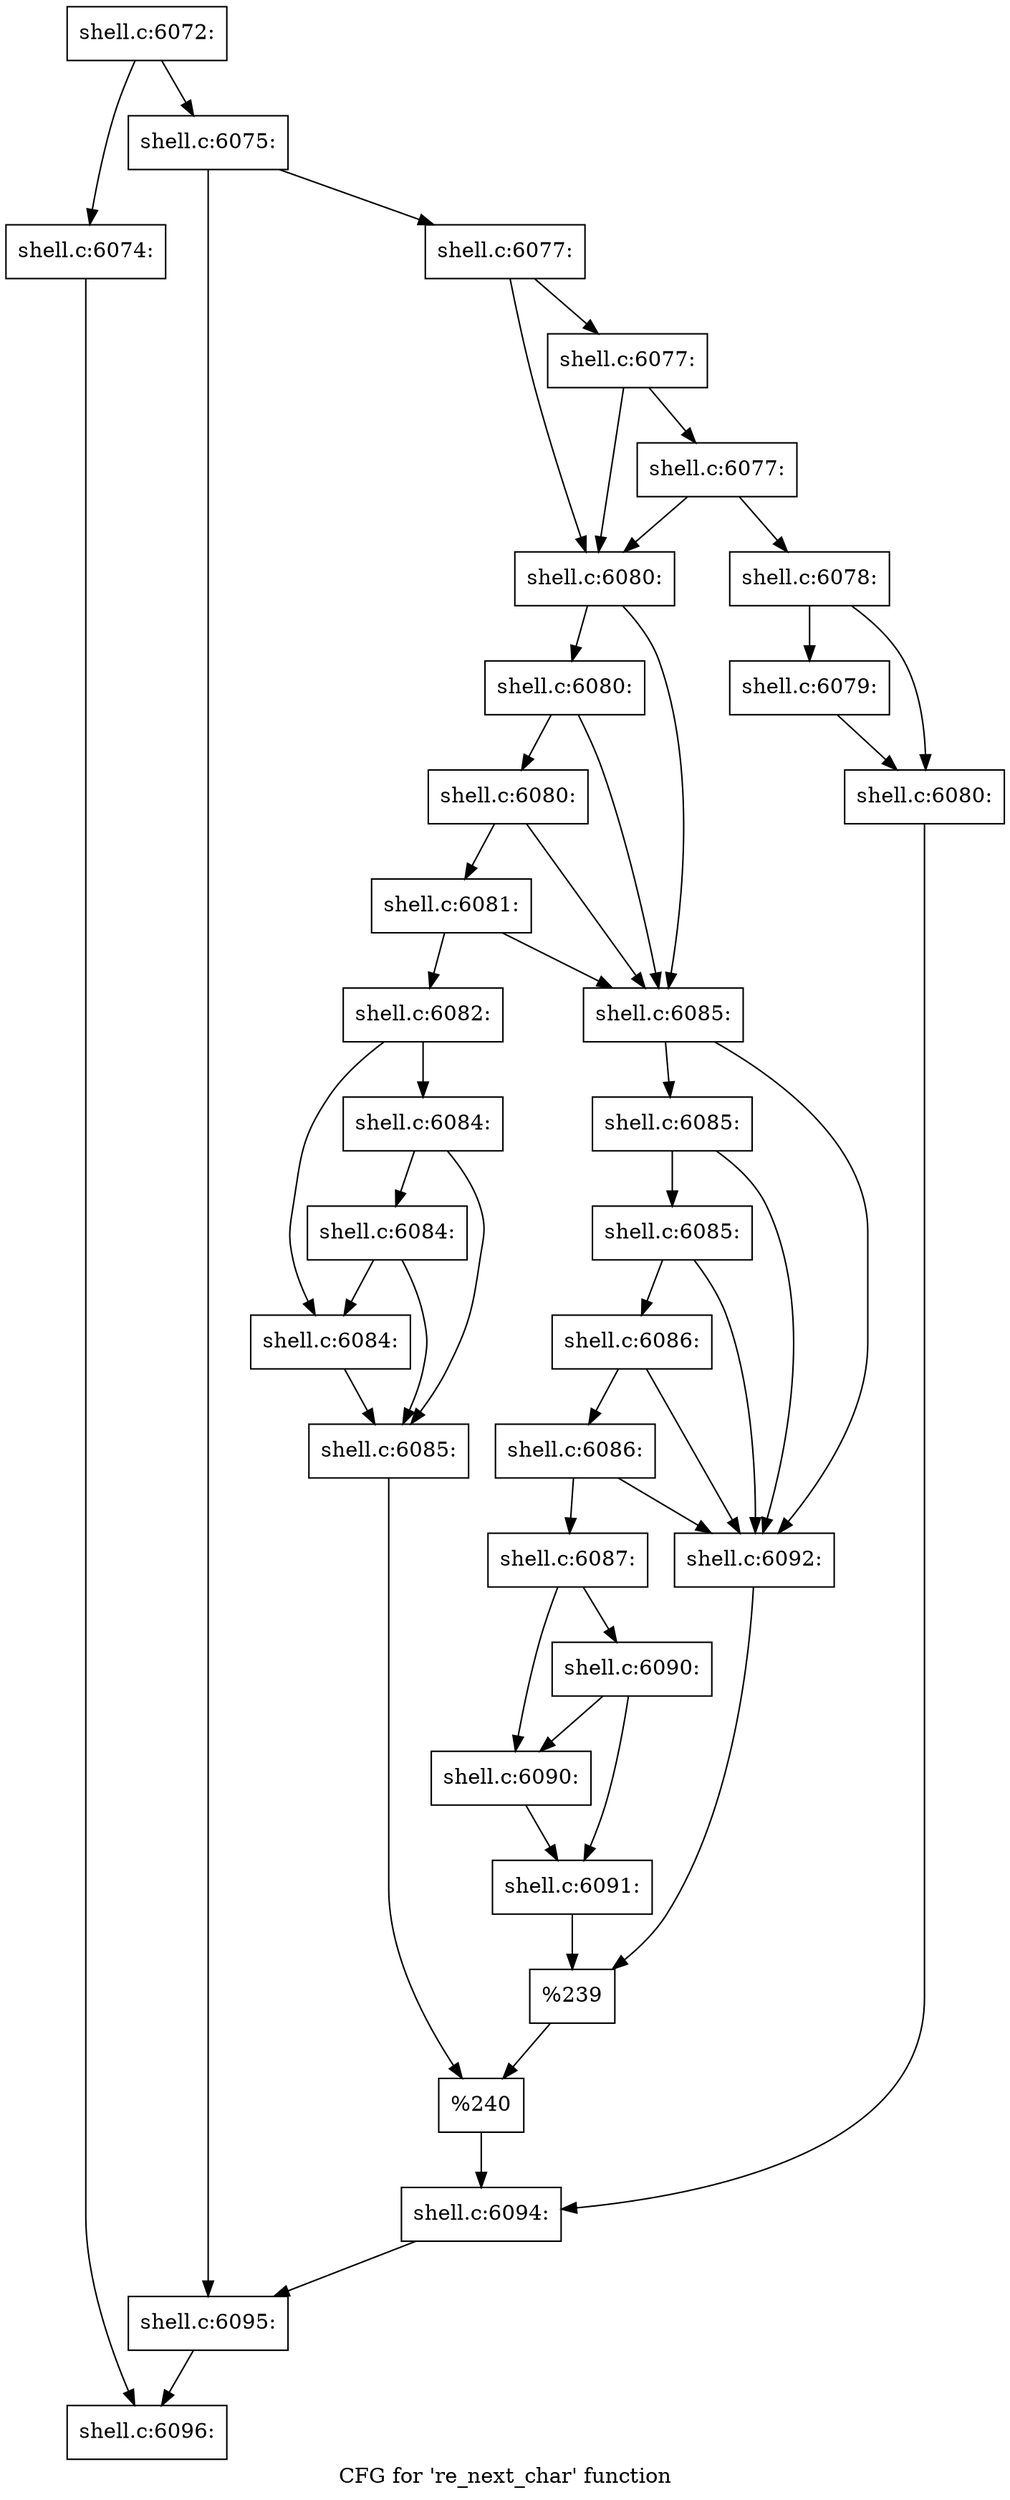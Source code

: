 digraph "CFG for 're_next_char' function" {
	label="CFG for 're_next_char' function";

	Node0x5602769f51b0 [shape=record,label="{shell.c:6072:}"];
	Node0x5602769f51b0 -> Node0x560276a05cc0;
	Node0x5602769f51b0 -> Node0x560276a05d10;
	Node0x560276a05cc0 [shape=record,label="{shell.c:6074:}"];
	Node0x560276a05cc0 -> Node0x560276a05890;
	Node0x560276a05d10 [shape=record,label="{shell.c:6075:}"];
	Node0x560276a05d10 -> Node0x560276a080b0;
	Node0x560276a05d10 -> Node0x560276a08100;
	Node0x560276a080b0 [shape=record,label="{shell.c:6077:}"];
	Node0x560276a080b0 -> Node0x560276a08680;
	Node0x560276a080b0 -> Node0x560276a085b0;
	Node0x560276a08680 [shape=record,label="{shell.c:6077:}"];
	Node0x560276a08680 -> Node0x560276a08600;
	Node0x560276a08680 -> Node0x560276a085b0;
	Node0x560276a08600 [shape=record,label="{shell.c:6077:}"];
	Node0x560276a08600 -> Node0x560276a08510;
	Node0x560276a08600 -> Node0x560276a085b0;
	Node0x560276a08510 [shape=record,label="{shell.c:6078:}"];
	Node0x560276a08510 -> Node0x560276a0a5e0;
	Node0x560276a08510 -> Node0x560276a0a630;
	Node0x560276a0a5e0 [shape=record,label="{shell.c:6079:}"];
	Node0x560276a0a5e0 -> Node0x560276a0a630;
	Node0x560276a0a630 [shape=record,label="{shell.c:6080:}"];
	Node0x560276a0a630 -> Node0x560276a08560;
	Node0x560276a085b0 [shape=record,label="{shell.c:6080:}"];
	Node0x560276a085b0 -> Node0x560276a0ae10;
	Node0x560276a085b0 -> Node0x560276a0acc0;
	Node0x560276a0ae10 [shape=record,label="{shell.c:6080:}"];
	Node0x560276a0ae10 -> Node0x560276a0ad90;
	Node0x560276a0ae10 -> Node0x560276a0acc0;
	Node0x560276a0ad90 [shape=record,label="{shell.c:6080:}"];
	Node0x560276a0ad90 -> Node0x560276a0ad10;
	Node0x560276a0ad90 -> Node0x560276a0acc0;
	Node0x560276a0ad10 [shape=record,label="{shell.c:6081:}"];
	Node0x560276a0ad10 -> Node0x560276a0ac20;
	Node0x560276a0ad10 -> Node0x560276a0acc0;
	Node0x560276a0ac20 [shape=record,label="{shell.c:6082:}"];
	Node0x560276a0ac20 -> Node0x560276a0e4b0;
	Node0x560276a0ac20 -> Node0x560276a0e550;
	Node0x560276a0e550 [shape=record,label="{shell.c:6084:}"];
	Node0x560276a0e550 -> Node0x560276a0e880;
	Node0x560276a0e550 -> Node0x560276a0e500;
	Node0x560276a0e880 [shape=record,label="{shell.c:6084:}"];
	Node0x560276a0e880 -> Node0x560276a0e4b0;
	Node0x560276a0e880 -> Node0x560276a0e500;
	Node0x560276a0e4b0 [shape=record,label="{shell.c:6084:}"];
	Node0x560276a0e4b0 -> Node0x560276a0e500;
	Node0x560276a0e500 [shape=record,label="{shell.c:6085:}"];
	Node0x560276a0e500 -> Node0x560276a0ac70;
	Node0x560276a0acc0 [shape=record,label="{shell.c:6085:}"];
	Node0x560276a0acc0 -> Node0x560276a0f340;
	Node0x560276a0acc0 -> Node0x560276a0f170;
	Node0x560276a0f340 [shape=record,label="{shell.c:6085:}"];
	Node0x560276a0f340 -> Node0x560276a0f2c0;
	Node0x560276a0f340 -> Node0x560276a0f170;
	Node0x560276a0f2c0 [shape=record,label="{shell.c:6085:}"];
	Node0x560276a0f2c0 -> Node0x560276a0f240;
	Node0x560276a0f2c0 -> Node0x560276a0f170;
	Node0x560276a0f240 [shape=record,label="{shell.c:6086:}"];
	Node0x560276a0f240 -> Node0x560276a0f1c0;
	Node0x560276a0f240 -> Node0x560276a0f170;
	Node0x560276a0f1c0 [shape=record,label="{shell.c:6086:}"];
	Node0x560276a0f1c0 -> Node0x560276a0f0d0;
	Node0x560276a0f1c0 -> Node0x560276a0f170;
	Node0x560276a0f0d0 [shape=record,label="{shell.c:6087:}"];
	Node0x560276a0f0d0 -> Node0x560276a13d60;
	Node0x560276a0f0d0 -> Node0x560276a13e00;
	Node0x560276a13e00 [shape=record,label="{shell.c:6090:}"];
	Node0x560276a13e00 -> Node0x560276a13d60;
	Node0x560276a13e00 -> Node0x560276a13db0;
	Node0x560276a13d60 [shape=record,label="{shell.c:6090:}"];
	Node0x560276a13d60 -> Node0x560276a13db0;
	Node0x560276a13db0 [shape=record,label="{shell.c:6091:}"];
	Node0x560276a13db0 -> Node0x560276a0f120;
	Node0x560276a0f170 [shape=record,label="{shell.c:6092:}"];
	Node0x560276a0f170 -> Node0x560276a0f120;
	Node0x560276a0f120 [shape=record,label="{%239}"];
	Node0x560276a0f120 -> Node0x560276a0ac70;
	Node0x560276a0ac70 [shape=record,label="{%240}"];
	Node0x560276a0ac70 -> Node0x560276a08560;
	Node0x560276a08560 [shape=record,label="{shell.c:6094:}"];
	Node0x560276a08560 -> Node0x560276a08100;
	Node0x560276a08100 [shape=record,label="{shell.c:6095:}"];
	Node0x560276a08100 -> Node0x560276a05890;
	Node0x560276a05890 [shape=record,label="{shell.c:6096:}"];
}
